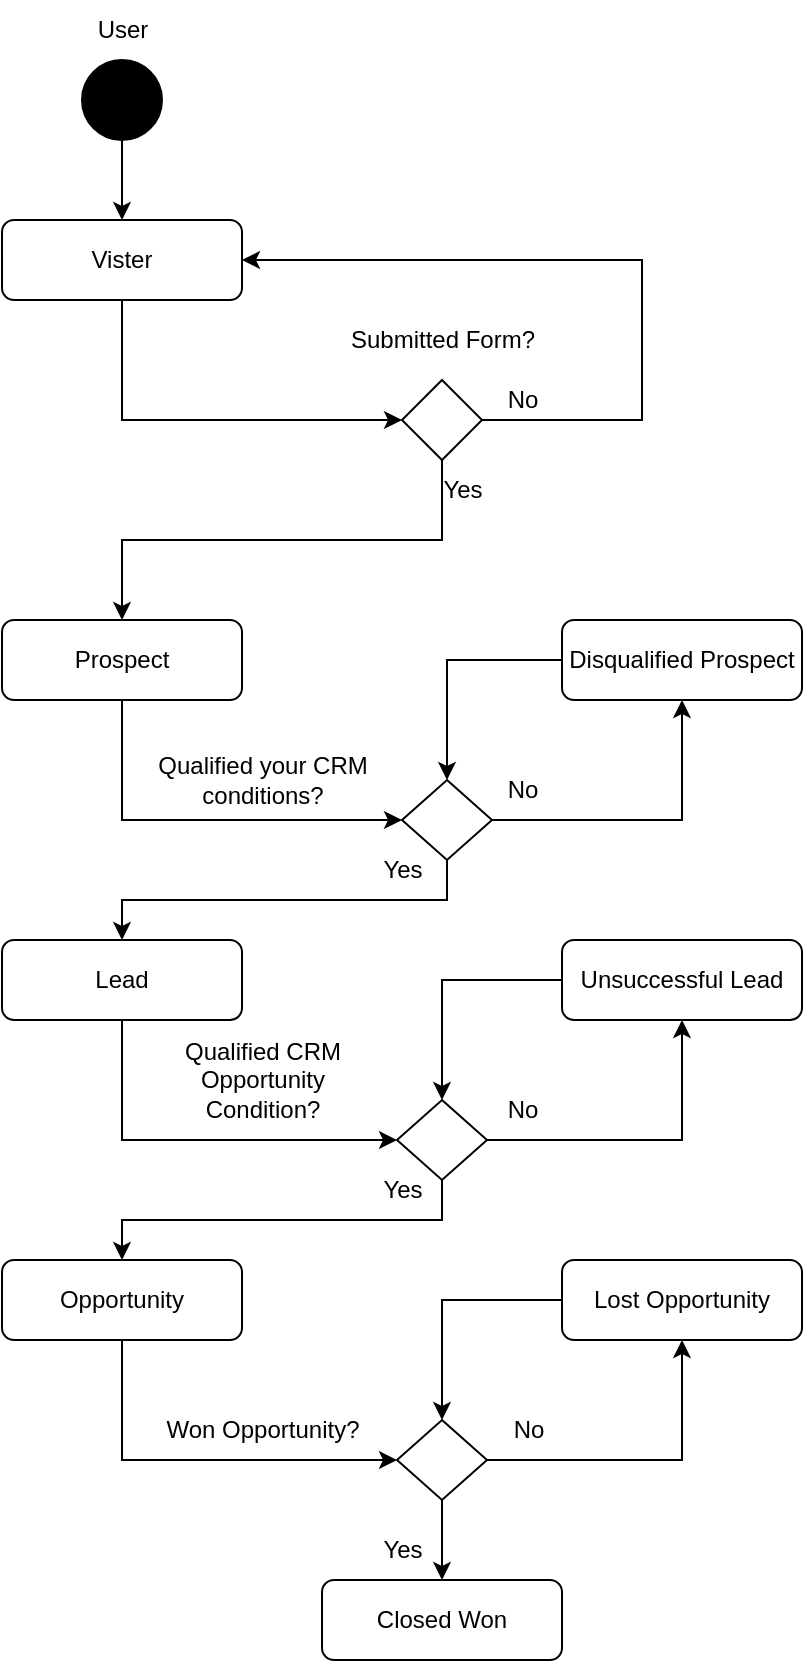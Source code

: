<mxfile version="21.2.1" type="device">
  <diagram id="C5RBs43oDa-KdzZeNtuy" name="Page-1">
    <mxGraphModel dx="1028" dy="989" grid="1" gridSize="10" guides="1" tooltips="1" connect="1" arrows="1" fold="1" page="1" pageScale="1" pageWidth="827" pageHeight="1169" math="0" shadow="0">
      <root>
        <mxCell id="WIyWlLk6GJQsqaUBKTNV-0" />
        <mxCell id="WIyWlLk6GJQsqaUBKTNV-1" parent="WIyWlLk6GJQsqaUBKTNV-0" />
        <mxCell id="FEEGY4yVi8DH7c1kaA5l-19" style="edgeStyle=orthogonalEdgeStyle;rounded=0;orthogonalLoop=1;jettySize=auto;html=1;exitX=0;exitY=0.5;exitDx=0;exitDy=0;entryX=0.5;entryY=0;entryDx=0;entryDy=0;" edge="1" parent="WIyWlLk6GJQsqaUBKTNV-1" source="WIyWlLk6GJQsqaUBKTNV-3" target="FEEGY4yVi8DH7c1kaA5l-18">
          <mxGeometry relative="1" as="geometry" />
        </mxCell>
        <mxCell id="WIyWlLk6GJQsqaUBKTNV-3" value="Lost Opportunity" style="rounded=1;whiteSpace=wrap;html=1;fontSize=12;glass=0;strokeWidth=1;shadow=0;" parent="WIyWlLk6GJQsqaUBKTNV-1" vertex="1">
          <mxGeometry x="480" y="690" width="120" height="40" as="geometry" />
        </mxCell>
        <mxCell id="FEEGY4yVi8DH7c1kaA5l-6" style="edgeStyle=orthogonalEdgeStyle;rounded=0;orthogonalLoop=1;jettySize=auto;html=1;exitX=1;exitY=0.5;exitDx=0;exitDy=0;entryX=1;entryY=0.5;entryDx=0;entryDy=0;" edge="1" parent="WIyWlLk6GJQsqaUBKTNV-1" source="WIyWlLk6GJQsqaUBKTNV-6" target="WIyWlLk6GJQsqaUBKTNV-12">
          <mxGeometry relative="1" as="geometry">
            <Array as="points">
              <mxPoint x="520" y="270" />
              <mxPoint x="520" y="190" />
            </Array>
          </mxGeometry>
        </mxCell>
        <mxCell id="FEEGY4yVi8DH7c1kaA5l-7" style="edgeStyle=orthogonalEdgeStyle;rounded=0;orthogonalLoop=1;jettySize=auto;html=1;exitX=0.5;exitY=1;exitDx=0;exitDy=0;entryX=0.5;entryY=0;entryDx=0;entryDy=0;" edge="1" parent="WIyWlLk6GJQsqaUBKTNV-1" source="WIyWlLk6GJQsqaUBKTNV-6" target="WIyWlLk6GJQsqaUBKTNV-7">
          <mxGeometry relative="1" as="geometry" />
        </mxCell>
        <mxCell id="WIyWlLk6GJQsqaUBKTNV-6" value="" style="rhombus;whiteSpace=wrap;html=1;shadow=0;fontFamily=Helvetica;fontSize=12;align=center;strokeWidth=1;spacing=6;spacingTop=-4;" parent="WIyWlLk6GJQsqaUBKTNV-1" vertex="1">
          <mxGeometry x="400" y="250" width="40" height="40" as="geometry" />
        </mxCell>
        <mxCell id="FEEGY4yVi8DH7c1kaA5l-10" style="edgeStyle=orthogonalEdgeStyle;rounded=0;orthogonalLoop=1;jettySize=auto;html=1;exitX=0.5;exitY=1;exitDx=0;exitDy=0;entryX=0;entryY=0.5;entryDx=0;entryDy=0;" edge="1" parent="WIyWlLk6GJQsqaUBKTNV-1" source="WIyWlLk6GJQsqaUBKTNV-7" target="mbrXpw7Z29_kNCdEApq_-12">
          <mxGeometry relative="1" as="geometry" />
        </mxCell>
        <mxCell id="WIyWlLk6GJQsqaUBKTNV-7" value="Prospect" style="rounded=1;whiteSpace=wrap;html=1;fontSize=12;glass=0;strokeWidth=1;shadow=0;" parent="WIyWlLk6GJQsqaUBKTNV-1" vertex="1">
          <mxGeometry x="200" y="370" width="120" height="40" as="geometry" />
        </mxCell>
        <mxCell id="FEEGY4yVi8DH7c1kaA5l-8" style="edgeStyle=orthogonalEdgeStyle;rounded=0;orthogonalLoop=1;jettySize=auto;html=1;exitX=0;exitY=0.5;exitDx=0;exitDy=0;entryX=0.5;entryY=0;entryDx=0;entryDy=0;" edge="1" parent="WIyWlLk6GJQsqaUBKTNV-1" source="WIyWlLk6GJQsqaUBKTNV-11" target="mbrXpw7Z29_kNCdEApq_-12">
          <mxGeometry relative="1" as="geometry" />
        </mxCell>
        <mxCell id="WIyWlLk6GJQsqaUBKTNV-11" value="Disqualified Prospect" style="rounded=1;whiteSpace=wrap;html=1;fontSize=12;glass=0;strokeWidth=1;shadow=0;" parent="WIyWlLk6GJQsqaUBKTNV-1" vertex="1">
          <mxGeometry x="480" y="370" width="120" height="40" as="geometry" />
        </mxCell>
        <mxCell id="FEEGY4yVi8DH7c1kaA5l-5" style="edgeStyle=orthogonalEdgeStyle;rounded=0;orthogonalLoop=1;jettySize=auto;html=1;exitX=0.5;exitY=1;exitDx=0;exitDy=0;entryX=0;entryY=0.5;entryDx=0;entryDy=0;" edge="1" parent="WIyWlLk6GJQsqaUBKTNV-1" source="WIyWlLk6GJQsqaUBKTNV-12" target="WIyWlLk6GJQsqaUBKTNV-6">
          <mxGeometry relative="1" as="geometry" />
        </mxCell>
        <mxCell id="WIyWlLk6GJQsqaUBKTNV-12" value="Vister" style="rounded=1;whiteSpace=wrap;html=1;fontSize=12;glass=0;strokeWidth=1;shadow=0;" parent="WIyWlLk6GJQsqaUBKTNV-1" vertex="1">
          <mxGeometry x="200" y="170" width="120" height="40" as="geometry" />
        </mxCell>
        <mxCell id="FEEGY4yVi8DH7c1kaA5l-4" style="edgeStyle=orthogonalEdgeStyle;rounded=0;orthogonalLoop=1;jettySize=auto;html=1;exitX=0.5;exitY=1;exitDx=0;exitDy=0;entryX=0.5;entryY=0;entryDx=0;entryDy=0;" edge="1" parent="WIyWlLk6GJQsqaUBKTNV-1" source="VhWeFiaBTD0ZiUNL9AJQ-2" target="WIyWlLk6GJQsqaUBKTNV-12">
          <mxGeometry relative="1" as="geometry" />
        </mxCell>
        <mxCell id="VhWeFiaBTD0ZiUNL9AJQ-2" value="" style="ellipse;fillColor=strokeColor;html=1;" parent="WIyWlLk6GJQsqaUBKTNV-1" vertex="1">
          <mxGeometry x="240" y="90" width="40" height="40" as="geometry" />
        </mxCell>
        <mxCell id="VhWeFiaBTD0ZiUNL9AJQ-4" value="User" style="text;html=1;align=center;verticalAlign=middle;resizable=0;points=[];autosize=1;strokeColor=none;fillColor=none;" parent="WIyWlLk6GJQsqaUBKTNV-1" vertex="1">
          <mxGeometry x="235" y="60" width="50" height="30" as="geometry" />
        </mxCell>
        <mxCell id="VhWeFiaBTD0ZiUNL9AJQ-7" value="No" style="text;html=1;align=center;verticalAlign=middle;resizable=0;points=[];autosize=1;strokeColor=none;fillColor=none;" parent="WIyWlLk6GJQsqaUBKTNV-1" vertex="1">
          <mxGeometry x="440" y="245" width="40" height="30" as="geometry" />
        </mxCell>
        <mxCell id="FEEGY4yVi8DH7c1kaA5l-13" style="edgeStyle=orthogonalEdgeStyle;rounded=0;orthogonalLoop=1;jettySize=auto;html=1;exitX=0;exitY=0.5;exitDx=0;exitDy=0;entryX=0.5;entryY=0;entryDx=0;entryDy=0;" edge="1" parent="WIyWlLk6GJQsqaUBKTNV-1" source="mbrXpw7Z29_kNCdEApq_-5" target="FEEGY4yVi8DH7c1kaA5l-12">
          <mxGeometry relative="1" as="geometry" />
        </mxCell>
        <mxCell id="mbrXpw7Z29_kNCdEApq_-5" value="Unsuccessful Lead" style="rounded=1;whiteSpace=wrap;html=1;fontSize=12;glass=0;strokeWidth=1;shadow=0;" parent="WIyWlLk6GJQsqaUBKTNV-1" vertex="1">
          <mxGeometry x="480" y="530" width="120" height="40" as="geometry" />
        </mxCell>
        <mxCell id="mbrXpw7Z29_kNCdEApq_-7" value="Yes" style="text;html=1;align=center;verticalAlign=middle;resizable=0;points=[];autosize=1;strokeColor=none;fillColor=none;" parent="WIyWlLk6GJQsqaUBKTNV-1" vertex="1">
          <mxGeometry x="380" y="480" width="40" height="30" as="geometry" />
        </mxCell>
        <mxCell id="mbrXpw7Z29_kNCdEApq_-11" value="No" style="text;html=1;align=center;verticalAlign=middle;resizable=0;points=[];autosize=1;strokeColor=none;fillColor=none;" parent="WIyWlLk6GJQsqaUBKTNV-1" vertex="1">
          <mxGeometry x="440" y="440" width="40" height="30" as="geometry" />
        </mxCell>
        <mxCell id="FEEGY4yVi8DH7c1kaA5l-9" style="edgeStyle=orthogonalEdgeStyle;rounded=0;orthogonalLoop=1;jettySize=auto;html=1;exitX=1;exitY=0.5;exitDx=0;exitDy=0;entryX=0.5;entryY=1;entryDx=0;entryDy=0;" edge="1" parent="WIyWlLk6GJQsqaUBKTNV-1" source="mbrXpw7Z29_kNCdEApq_-12" target="WIyWlLk6GJQsqaUBKTNV-11">
          <mxGeometry relative="1" as="geometry" />
        </mxCell>
        <mxCell id="FEEGY4yVi8DH7c1kaA5l-11" style="edgeStyle=orthogonalEdgeStyle;rounded=0;orthogonalLoop=1;jettySize=auto;html=1;exitX=0.5;exitY=1;exitDx=0;exitDy=0;entryX=0.5;entryY=0;entryDx=0;entryDy=0;" edge="1" parent="WIyWlLk6GJQsqaUBKTNV-1" source="mbrXpw7Z29_kNCdEApq_-12" target="mbrXpw7Z29_kNCdEApq_-16">
          <mxGeometry relative="1" as="geometry" />
        </mxCell>
        <mxCell id="mbrXpw7Z29_kNCdEApq_-12" value="" style="rhombus;whiteSpace=wrap;html=1;shadow=0;fontFamily=Helvetica;fontSize=12;align=center;strokeWidth=1;spacing=6;spacingTop=-4;" parent="WIyWlLk6GJQsqaUBKTNV-1" vertex="1">
          <mxGeometry x="400" y="450" width="45" height="40" as="geometry" />
        </mxCell>
        <mxCell id="mbrXpw7Z29_kNCdEApq_-15" value="Qualified your CRM&lt;br&gt;conditions?" style="text;html=1;align=center;verticalAlign=middle;resizable=0;points=[];autosize=1;strokeColor=none;fillColor=none;" parent="WIyWlLk6GJQsqaUBKTNV-1" vertex="1">
          <mxGeometry x="265" y="430" width="130" height="40" as="geometry" />
        </mxCell>
        <mxCell id="FEEGY4yVi8DH7c1kaA5l-15" style="edgeStyle=orthogonalEdgeStyle;rounded=0;orthogonalLoop=1;jettySize=auto;html=1;exitX=0.5;exitY=1;exitDx=0;exitDy=0;entryX=0;entryY=0.5;entryDx=0;entryDy=0;" edge="1" parent="WIyWlLk6GJQsqaUBKTNV-1" source="mbrXpw7Z29_kNCdEApq_-16" target="FEEGY4yVi8DH7c1kaA5l-12">
          <mxGeometry relative="1" as="geometry" />
        </mxCell>
        <mxCell id="mbrXpw7Z29_kNCdEApq_-16" value="Lead" style="rounded=1;whiteSpace=wrap;html=1;fontSize=12;glass=0;strokeWidth=1;shadow=0;" parent="WIyWlLk6GJQsqaUBKTNV-1" vertex="1">
          <mxGeometry x="200" y="530" width="120" height="40" as="geometry" />
        </mxCell>
        <mxCell id="mbrXpw7Z29_kNCdEApq_-18" value="No" style="text;html=1;align=center;verticalAlign=middle;resizable=0;points=[];autosize=1;strokeColor=none;fillColor=none;" parent="WIyWlLk6GJQsqaUBKTNV-1" vertex="1">
          <mxGeometry x="440" y="600" width="40" height="30" as="geometry" />
        </mxCell>
        <mxCell id="FEEGY4yVi8DH7c1kaA5l-22" style="edgeStyle=orthogonalEdgeStyle;rounded=0;orthogonalLoop=1;jettySize=auto;html=1;exitX=0.5;exitY=1;exitDx=0;exitDy=0;entryX=0;entryY=0.5;entryDx=0;entryDy=0;" edge="1" parent="WIyWlLk6GJQsqaUBKTNV-1" source="mbrXpw7Z29_kNCdEApq_-21" target="FEEGY4yVi8DH7c1kaA5l-18">
          <mxGeometry relative="1" as="geometry" />
        </mxCell>
        <mxCell id="mbrXpw7Z29_kNCdEApq_-21" value="Opportunity" style="rounded=1;whiteSpace=wrap;html=1;fontSize=12;glass=0;strokeWidth=1;shadow=0;" parent="WIyWlLk6GJQsqaUBKTNV-1" vertex="1">
          <mxGeometry x="200" y="690" width="120" height="40" as="geometry" />
        </mxCell>
        <mxCell id="mbrXpw7Z29_kNCdEApq_-27" value="Yes" style="text;html=1;align=center;verticalAlign=middle;resizable=0;points=[];autosize=1;strokeColor=none;fillColor=none;" parent="WIyWlLk6GJQsqaUBKTNV-1" vertex="1">
          <mxGeometry x="410" y="290" width="40" height="30" as="geometry" />
        </mxCell>
        <mxCell id="mbrXpw7Z29_kNCdEApq_-32" value="Closed Won" style="rounded=1;whiteSpace=wrap;html=1;fontSize=12;glass=0;strokeWidth=1;shadow=0;" parent="WIyWlLk6GJQsqaUBKTNV-1" vertex="1">
          <mxGeometry x="360" y="850" width="120" height="40" as="geometry" />
        </mxCell>
        <mxCell id="mbrXpw7Z29_kNCdEApq_-38" value="Yes" style="text;html=1;align=center;verticalAlign=middle;resizable=0;points=[];autosize=1;strokeColor=none;fillColor=none;" parent="WIyWlLk6GJQsqaUBKTNV-1" vertex="1">
          <mxGeometry x="380" y="640" width="40" height="30" as="geometry" />
        </mxCell>
        <mxCell id="mbrXpw7Z29_kNCdEApq_-41" value="Won Opportunity?" style="text;html=1;align=center;verticalAlign=middle;resizable=0;points=[];autosize=1;strokeColor=none;fillColor=none;" parent="WIyWlLk6GJQsqaUBKTNV-1" vertex="1">
          <mxGeometry x="270" y="760" width="120" height="30" as="geometry" />
        </mxCell>
        <mxCell id="FEEGY4yVi8DH7c1kaA5l-14" style="edgeStyle=orthogonalEdgeStyle;rounded=0;orthogonalLoop=1;jettySize=auto;html=1;exitX=1;exitY=0.5;exitDx=0;exitDy=0;entryX=0.5;entryY=1;entryDx=0;entryDy=0;" edge="1" parent="WIyWlLk6GJQsqaUBKTNV-1" source="FEEGY4yVi8DH7c1kaA5l-12" target="mbrXpw7Z29_kNCdEApq_-5">
          <mxGeometry relative="1" as="geometry" />
        </mxCell>
        <mxCell id="FEEGY4yVi8DH7c1kaA5l-17" style="edgeStyle=orthogonalEdgeStyle;rounded=0;orthogonalLoop=1;jettySize=auto;html=1;exitX=0.5;exitY=1;exitDx=0;exitDy=0;entryX=0.5;entryY=0;entryDx=0;entryDy=0;" edge="1" parent="WIyWlLk6GJQsqaUBKTNV-1" source="FEEGY4yVi8DH7c1kaA5l-12" target="mbrXpw7Z29_kNCdEApq_-21">
          <mxGeometry relative="1" as="geometry" />
        </mxCell>
        <mxCell id="FEEGY4yVi8DH7c1kaA5l-12" value="" style="rhombus;whiteSpace=wrap;html=1;shadow=0;fontFamily=Helvetica;fontSize=12;align=center;strokeWidth=1;spacing=6;spacingTop=-4;" vertex="1" parent="WIyWlLk6GJQsqaUBKTNV-1">
          <mxGeometry x="397.5" y="610" width="45" height="40" as="geometry" />
        </mxCell>
        <mxCell id="FEEGY4yVi8DH7c1kaA5l-20" style="edgeStyle=orthogonalEdgeStyle;rounded=0;orthogonalLoop=1;jettySize=auto;html=1;exitX=1;exitY=0.5;exitDx=0;exitDy=0;entryX=0.5;entryY=1;entryDx=0;entryDy=0;" edge="1" parent="WIyWlLk6GJQsqaUBKTNV-1" source="FEEGY4yVi8DH7c1kaA5l-18" target="WIyWlLk6GJQsqaUBKTNV-3">
          <mxGeometry relative="1" as="geometry" />
        </mxCell>
        <mxCell id="FEEGY4yVi8DH7c1kaA5l-25" style="edgeStyle=orthogonalEdgeStyle;rounded=0;orthogonalLoop=1;jettySize=auto;html=1;exitX=0.5;exitY=1;exitDx=0;exitDy=0;entryX=0.5;entryY=0;entryDx=0;entryDy=0;" edge="1" parent="WIyWlLk6GJQsqaUBKTNV-1" source="FEEGY4yVi8DH7c1kaA5l-18" target="mbrXpw7Z29_kNCdEApq_-32">
          <mxGeometry relative="1" as="geometry" />
        </mxCell>
        <mxCell id="FEEGY4yVi8DH7c1kaA5l-18" value="" style="rhombus;whiteSpace=wrap;html=1;shadow=0;fontFamily=Helvetica;fontSize=12;align=center;strokeWidth=1;spacing=6;spacingTop=-4;" vertex="1" parent="WIyWlLk6GJQsqaUBKTNV-1">
          <mxGeometry x="397.5" y="770" width="45" height="40" as="geometry" />
        </mxCell>
        <mxCell id="FEEGY4yVi8DH7c1kaA5l-21" value="No" style="text;html=1;align=center;verticalAlign=middle;resizable=0;points=[];autosize=1;strokeColor=none;fillColor=none;" vertex="1" parent="WIyWlLk6GJQsqaUBKTNV-1">
          <mxGeometry x="442.5" y="760" width="40" height="30" as="geometry" />
        </mxCell>
        <mxCell id="FEEGY4yVi8DH7c1kaA5l-23" value="Qualified CRM&lt;br&gt;Opportunity&lt;br&gt;Condition?" style="text;html=1;align=center;verticalAlign=middle;resizable=0;points=[];autosize=1;strokeColor=none;fillColor=none;" vertex="1" parent="WIyWlLk6GJQsqaUBKTNV-1">
          <mxGeometry x="280" y="570" width="100" height="60" as="geometry" />
        </mxCell>
        <mxCell id="FEEGY4yVi8DH7c1kaA5l-24" value="Submitted Form?" style="text;html=1;align=center;verticalAlign=middle;resizable=0;points=[];autosize=1;strokeColor=none;fillColor=none;" vertex="1" parent="WIyWlLk6GJQsqaUBKTNV-1">
          <mxGeometry x="360" y="215" width="120" height="30" as="geometry" />
        </mxCell>
        <mxCell id="FEEGY4yVi8DH7c1kaA5l-26" value="Yes" style="text;html=1;align=center;verticalAlign=middle;resizable=0;points=[];autosize=1;strokeColor=none;fillColor=none;" vertex="1" parent="WIyWlLk6GJQsqaUBKTNV-1">
          <mxGeometry x="380" y="820" width="40" height="30" as="geometry" />
        </mxCell>
      </root>
    </mxGraphModel>
  </diagram>
</mxfile>
